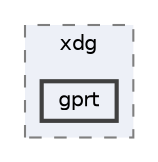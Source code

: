 digraph "/home/runner/work/xdg/xdg/include/xdg/gprt"
{
 // LATEX_PDF_SIZE
  bgcolor="transparent";
  edge [fontname=Helvetica,fontsize=10,labelfontname=Helvetica,labelfontsize=10];
  node [fontname=Helvetica,fontsize=10,shape=box,height=0.2,width=0.4];
  compound=true
  subgraph clusterdir_a61f77a295c6c4f25093e70f8496116a {
    graph [ bgcolor="#edf0f7", pencolor="grey50", label="xdg", fontname=Helvetica,fontsize=10 style="filled,dashed", URL="dir_a61f77a295c6c4f25093e70f8496116a.html",tooltip=""]
  dir_26fd4b4f9b55f71a5d3ebb8ae940ffb7 [label="gprt", fillcolor="#edf0f7", color="grey25", style="filled,bold", URL="dir_26fd4b4f9b55f71a5d3ebb8ae940ffb7.html",tooltip=""];
  }
}
